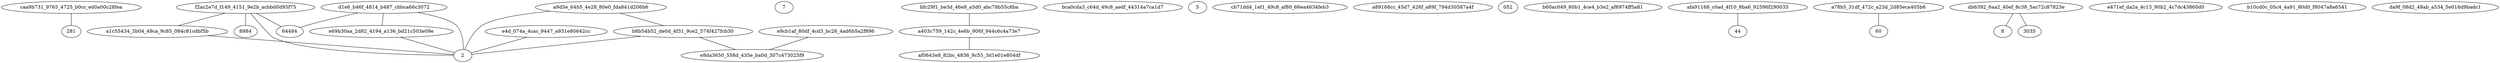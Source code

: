 graph test2Dcollapsed {
caa9b731_9765_4725_b0cc_ed0a00c28fea
f2ac2e7d_f149_4151_9e2b_acbbd0d95f75
a1c55434_3b04_49ca_9c85_084c81cdbf5b
7bfc29f1_be3d_46e8_a5d0_abc78b55c8ba
bca0cda3_c64d_49c8_aedf_44314a7ca1d7
5cb71dd4_1ef1_49c8_af80_66ea4634feb3
8984d1e6_b46f_4814_b487_cbbca66c3072
a403c759_142c_4e6b_906f_944c6c4a73e7
a89168cc_45d7_426f_a89f_794d30587a4f
052a9d5e_64b5_4e28_80e0_fda841d206b6
b60ac049_60b1_4ce4_b3e2_af6974ff5a81
e69b30aa_2d82_4194_a136_bd21c503e09e
afa91168_c0ad_4f10_8ba6_92596f290033
af0643e8_82bc_4836_9c55_3d1e01e804df
281a78b5_31df_472c_a23d_2d85eca405b6
64484e4d_074a_4cac_9447_a931e80642cc
44db6392_6aa2_40ef_8c38_5ac72c87823e
60e471ef_da2a_4c13_90b2_4c7dc43860d0
8b10cd0c_05c4_4a91_80d0_f8047a8a6541
b8b54b52_de0d_4f31_9ce2_574f427fcb30
2e9cb1af_80df_4cd3_bc26_4ad6b5a2f896
e8da3650_558d_435e_ba0d_307c473025f9
3035da9f_08d2_48ab_a534_5e016d9badc1
8984d1e6_b46f_4814_b487_cbbca66c3072 -- 2e9cb1af_80df_4cd3_bc26_4ad6b5a2f896
f2ac2e7d_f149_4151_9e2b_acbbd0d95f75 -- 2e9cb1af_80df_4cd3_bc26_4ad6b5a2f896
281a78b5_31df_472c_a23d_2d85eca405b6 -- 60e471ef_da2a_4c13_90b2_4c7dc43860d0
f2ac2e7d_f149_4151_9e2b_acbbd0d95f75 -- a1c55434_3b04_49ca_9c85_084c81cdbf5b
e69b30aa_2d82_4194_a136_bd21c503e09e -- 2e9cb1af_80df_4cd3_bc26_4ad6b5a2f896
b8b54b52_de0d_4f31_9ce2_574f427fcb30 -- 2e9cb1af_80df_4cd3_bc26_4ad6b5a2f896
f2ac2e7d_f149_4151_9e2b_acbbd0d95f75 -- 8984d1e6_b46f_4814_b487_cbbca66c3072
a1c55434_3b04_49ca_9c85_084c81cdbf5b -- 2e9cb1af_80df_4cd3_bc26_4ad6b5a2f896
f2ac2e7d_f149_4151_9e2b_acbbd0d95f75 -- 64484e4d_074a_4cac_9447_a931e80642cc
8984d1e6_b46f_4814_b487_cbbca66c3072 -- 64484e4d_074a_4cac_9447_a931e80642cc
caa9b731_9765_4725_b0cc_ed0a00c28fea -- 281a78b5_31df_472c_a23d_2d85eca405b6
b8b54b52_de0d_4f31_9ce2_574f427fcb30 -- e8da3650_558d_435e_ba0d_307c473025f9
afa91168_c0ad_4f10_8ba6_92596f290033 -- 44db6392_6aa2_40ef_8c38_5ac72c87823e
a403c759_142c_4e6b_906f_944c6c4a73e7 -- af0643e8_82bc_4836_9c55_3d1e01e804df
7bfc29f1_be3d_46e8_a5d0_abc78b55c8ba -- a403c759_142c_4e6b_906f_944c6c4a73e7
44db6392_6aa2_40ef_8c38_5ac72c87823e -- 8b10cd0c_05c4_4a91_80d0_f8047a8a6541
2e9cb1af_80df_4cd3_bc26_4ad6b5a2f896 -- e8da3650_558d_435e_ba0d_307c473025f9
052a9d5e_64b5_4e28_80e0_fda841d206b6 -- 2e9cb1af_80df_4cd3_bc26_4ad6b5a2f896
44db6392_6aa2_40ef_8c38_5ac72c87823e -- 3035da9f_08d2_48ab_a534_5e016d9badc1
052a9d5e_64b5_4e28_80e0_fda841d206b6 -- b8b54b52_de0d_4f31_9ce2_574f427fcb30
8984d1e6_b46f_4814_b487_cbbca66c3072 -- e69b30aa_2d82_4194_a136_bd21c503e09e
64484e4d_074a_4cac_9447_a931e80642cc -- 2e9cb1af_80df_4cd3_bc26_4ad6b5a2f896
}